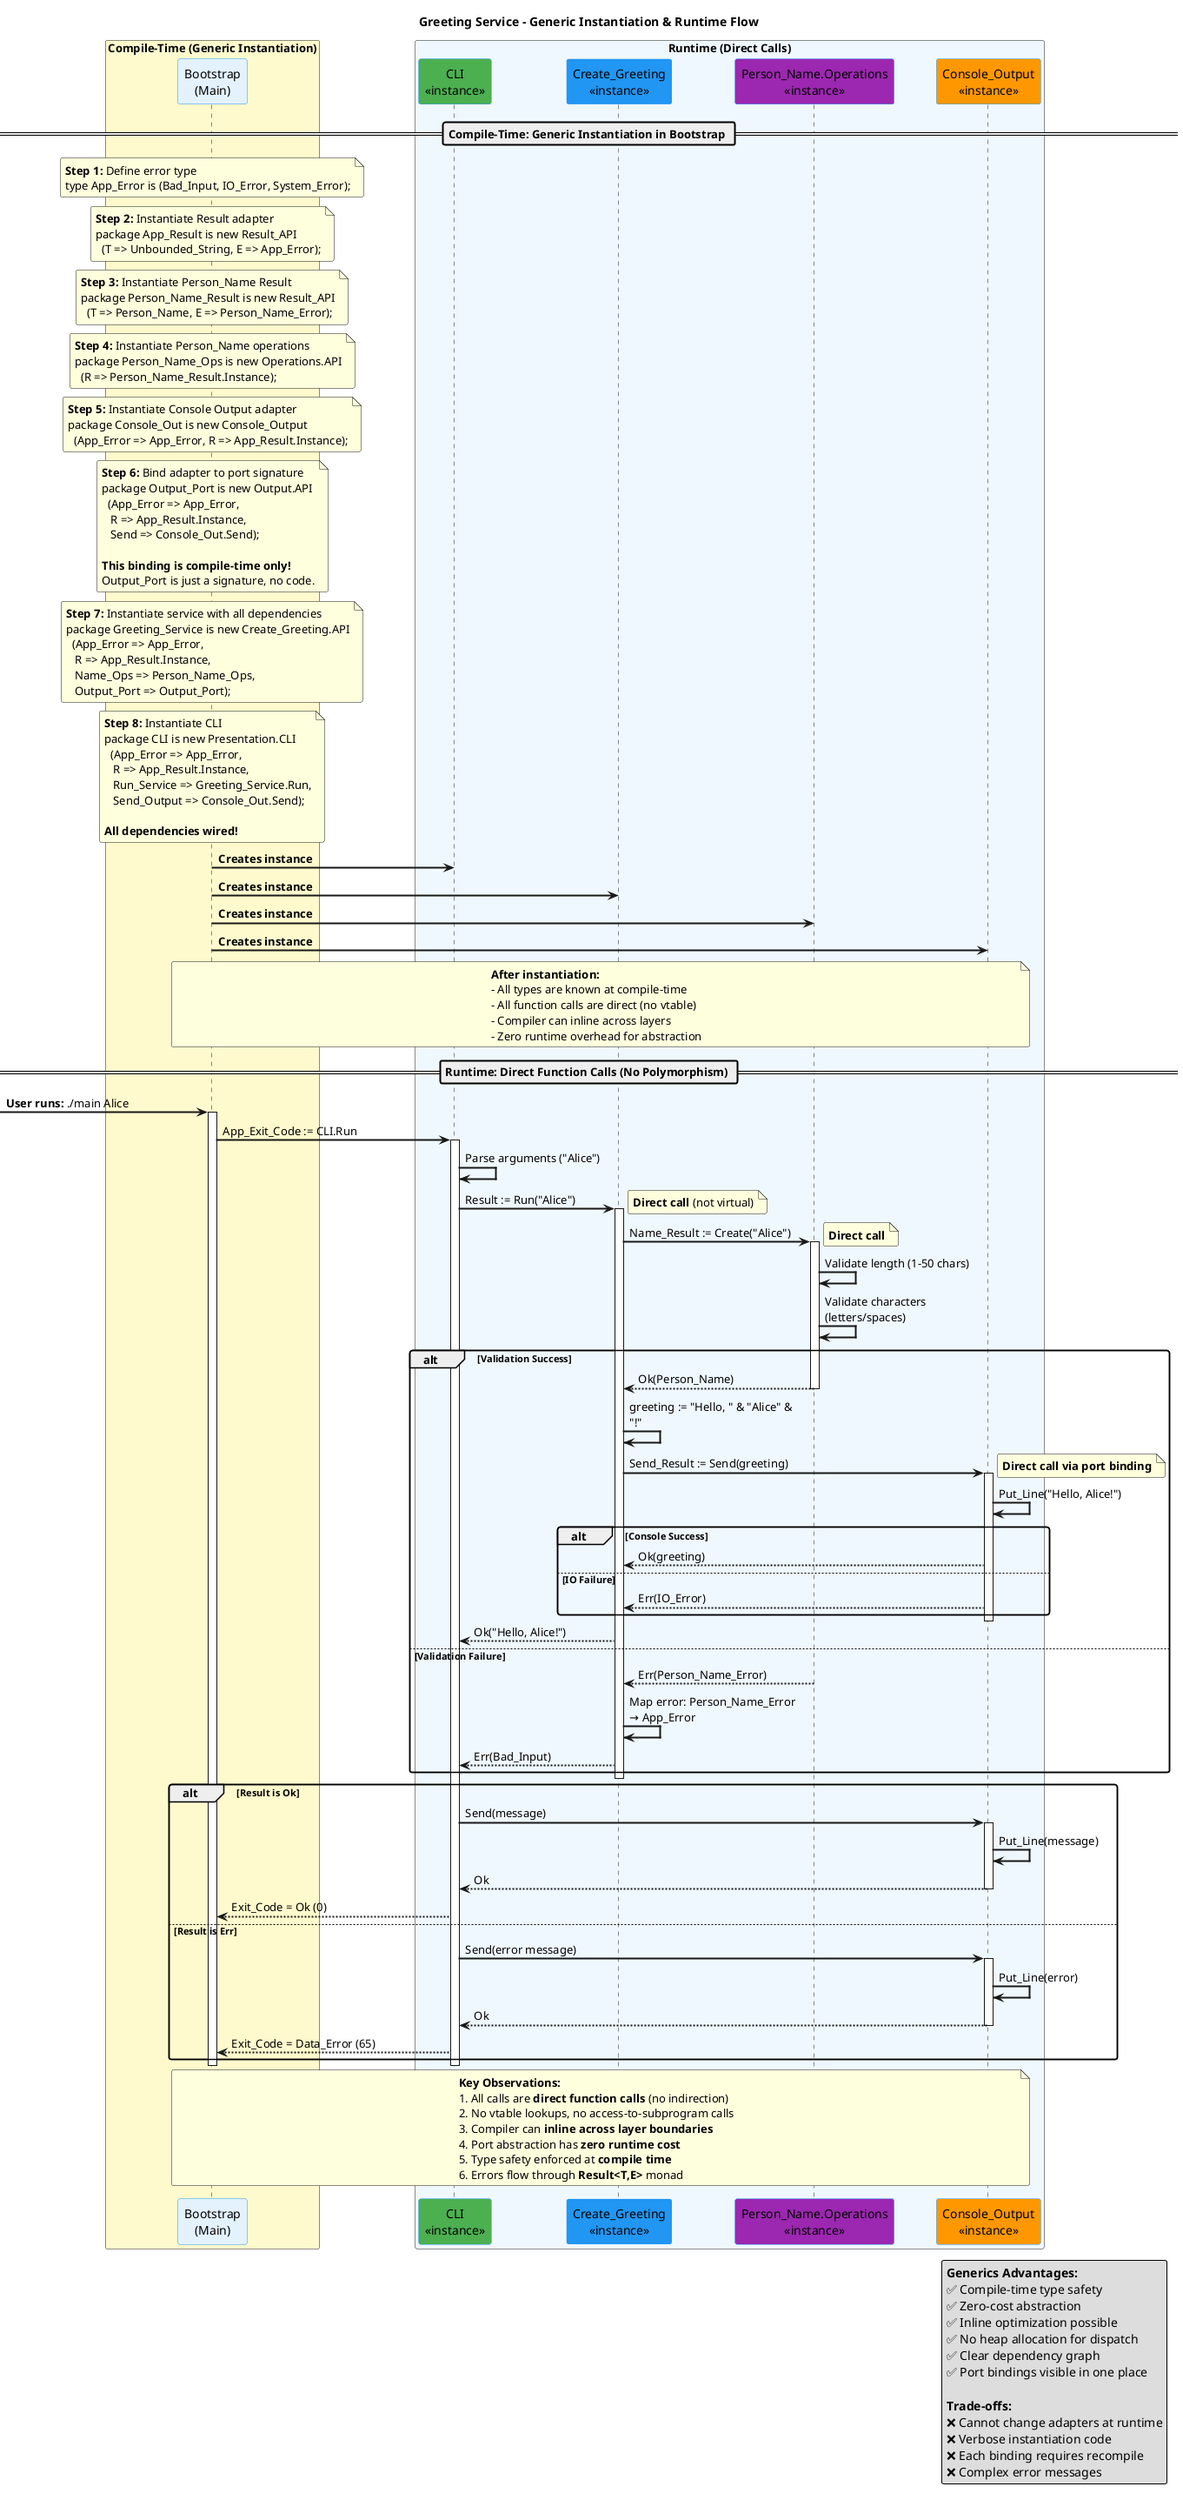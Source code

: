 @startuml sequence-greeting
!define LIGHTBLUE #E3F2FD
!define BLUE #2196F3
!define GREEN #4CAF50
!define ORANGE #FF9800
!define PURPLE #9C27B0

skinparam sequenceArrowThickness 2
skinparam roundcorner 5
skinparam maxmessagesize 200
skinparam sequenceParticipant {
  BackgroundColor LIGHTBLUE
  BorderColor BLUE
}

title Greeting Service - Generic Instantiation & Runtime Flow

box "Compile-Time (Generic Instantiation)" #FFFACD
  participant "Bootstrap\n(Main)" as Bootstrap LIGHTBLUE
end box

box "Runtime (Direct Calls)" #F0F8FF
  participant "CLI\n<<instance>>" as CLI GREEN
  participant "Create_Greeting\n<<instance>>" as Service BLUE
  participant "Person_Name.Operations\n<<instance>>" as NameOps PURPLE
  participant "Console_Output\n<<instance>>" as Console ORANGE
end box

== Compile-Time: Generic Instantiation in Bootstrap ==

note over Bootstrap
  **Step 1:** Define error type
  type App_Error is (Bad_Input, IO_Error, System_Error);
end note

note over Bootstrap
  **Step 2:** Instantiate Result adapter
  package App_Result is new Result_API
    (T => Unbounded_String, E => App_Error);
end note

note over Bootstrap
  **Step 3:** Instantiate Person_Name Result
  package Person_Name_Result is new Result_API
    (T => Person_Name, E => Person_Name_Error);
end note

note over Bootstrap
  **Step 4:** Instantiate Person_Name operations
  package Person_Name_Ops is new Operations.API
    (R => Person_Name_Result.Instance);
end note

note over Bootstrap
  **Step 5:** Instantiate Console Output adapter
  package Console_Out is new Console_Output
    (App_Error => App_Error, R => App_Result.Instance);
end note

note over Bootstrap
  **Step 6:** Bind adapter to port signature
  package Output_Port is new Output.API
    (App_Error => App_Error,
     R => App_Result.Instance,
     Send => Console_Out.Send);

  **This binding is compile-time only!**
  Output_Port is just a signature, no code.
end note

note over Bootstrap
  **Step 7:** Instantiate service with all dependencies
  package Greeting_Service is new Create_Greeting.API
    (App_Error => App_Error,
     R => App_Result.Instance,
     Name_Ops => Person_Name_Ops,
     Output_Port => Output_Port);
end note

note over Bootstrap
  **Step 8:** Instantiate CLI
  package CLI is new Presentation.CLI
    (App_Error => App_Error,
     R => App_Result.Instance,
     Run_Service => Greeting_Service.Run,
     Send_Output => Console_Out.Send);

  **All dependencies wired!**
end note

Bootstrap -> CLI : **Creates instance**
Bootstrap -> Service : **Creates instance**
Bootstrap -> NameOps : **Creates instance**
Bootstrap -> Console : **Creates instance**

note over Bootstrap, Console
  **After instantiation:**
  - All types are known at compile-time
  - All function calls are direct (no vtable)
  - Compiler can inline across layers
  - Zero runtime overhead for abstraction
end note

== Runtime: Direct Function Calls (No Polymorphism) ==

-> Bootstrap : **User runs:** ./main Alice
activate Bootstrap

Bootstrap -> CLI : App_Exit_Code := CLI.Run
activate CLI

CLI -> CLI : Parse arguments ("Alice")

CLI -> Service : Result := Run("Alice")
activate Service
note right: **Direct call** (not virtual)

Service -> NameOps : Name_Result := Create("Alice")
activate NameOps
note right: **Direct call**

NameOps -> NameOps : Validate length (1-50 chars)
NameOps -> NameOps : Validate characters (letters/spaces)

alt Validation Success
  NameOps --> Service : Ok(Person_Name)
  deactivate NameOps

  Service -> Service : greeting := "Hello, " & "Alice" & "!"

  Service -> Console : Send_Result := Send(greeting)
  activate Console
  note right: **Direct call via port binding**

  Console -> Console : Put_Line("Hello, Alice!")

  alt Console Success
    Console --> Service : Ok(greeting)
  else IO Failure
    Console --> Service : Err(IO_Error)
  end
  deactivate Console

  Service --> CLI : Ok("Hello, Alice!")

else Validation Failure
  NameOps --> Service : Err(Person_Name_Error)
  deactivate NameOps

  Service -> Service : Map error: Person_Name_Error → App_Error
  Service --> CLI : Err(Bad_Input)
end

deactivate Service

alt Result is Ok
  CLI -> Console : Send(message)
  activate Console
  Console -> Console : Put_Line(message)
  Console --> CLI : Ok
  deactivate Console

  CLI --> Bootstrap : Exit_Code = Ok (0)

else Result is Err
  CLI -> Console : Send(error message)
  activate Console
  Console -> Console : Put_Line(error)
  Console --> CLI : Ok
  deactivate Console

  CLI --> Bootstrap : Exit_Code = Data_Error (65)
end

deactivate CLI
deactivate Bootstrap

note over Bootstrap, Console
  **Key Observations:**
  1. All calls are **direct function calls** (no indirection)
  2. No vtable lookups, no access-to-subprogram calls
  3. Compiler can **inline across layer boundaries**
  4. Port abstraction has **zero runtime cost**
  5. Type safety enforced at **compile time**
  6. Errors flow through **Result<T,E>** monad
end note

legend right
  **Generics Advantages:**
  ✅ Compile-time type safety
  ✅ Zero-cost abstraction
  ✅ Inline optimization possible
  ✅ No heap allocation for dispatch
  ✅ Clear dependency graph
  ✅ Port bindings visible in one place

  **Trade-offs:**
  ❌ Cannot change adapters at runtime
  ❌ Verbose instantiation code
  ❌ Each binding requires recompile
  ❌ Complex error messages
endlegend

@enduml
